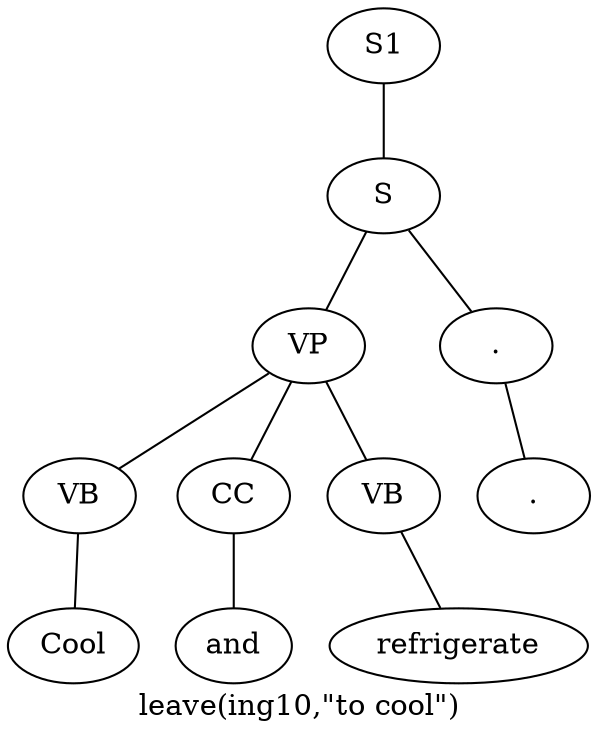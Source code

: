 graph SyntaxGraph {
	label = "leave(ing10,\"to cool\")";
	Node0 [label="S1"];
	Node1 [label="S"];
	Node2 [label="VP"];
	Node3 [label="VB"];
	Node4 [label="Cool"];
	Node5 [label="CC"];
	Node6 [label="and"];
	Node7 [label="VB"];
	Node8 [label="refrigerate"];
	Node9 [label="."];
	Node10 [label="."];

	Node0 -- Node1;
	Node1 -- Node2;
	Node1 -- Node9;
	Node2 -- Node3;
	Node2 -- Node5;
	Node2 -- Node7;
	Node3 -- Node4;
	Node5 -- Node6;
	Node7 -- Node8;
	Node9 -- Node10;
}